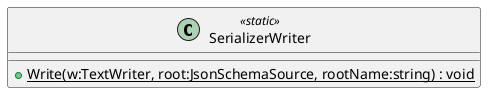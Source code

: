 @startuml
class SerializerWriter <<static>> {
    + {static} Write(w:TextWriter, root:JsonSchemaSource, rootName:string) : void
}
@enduml
